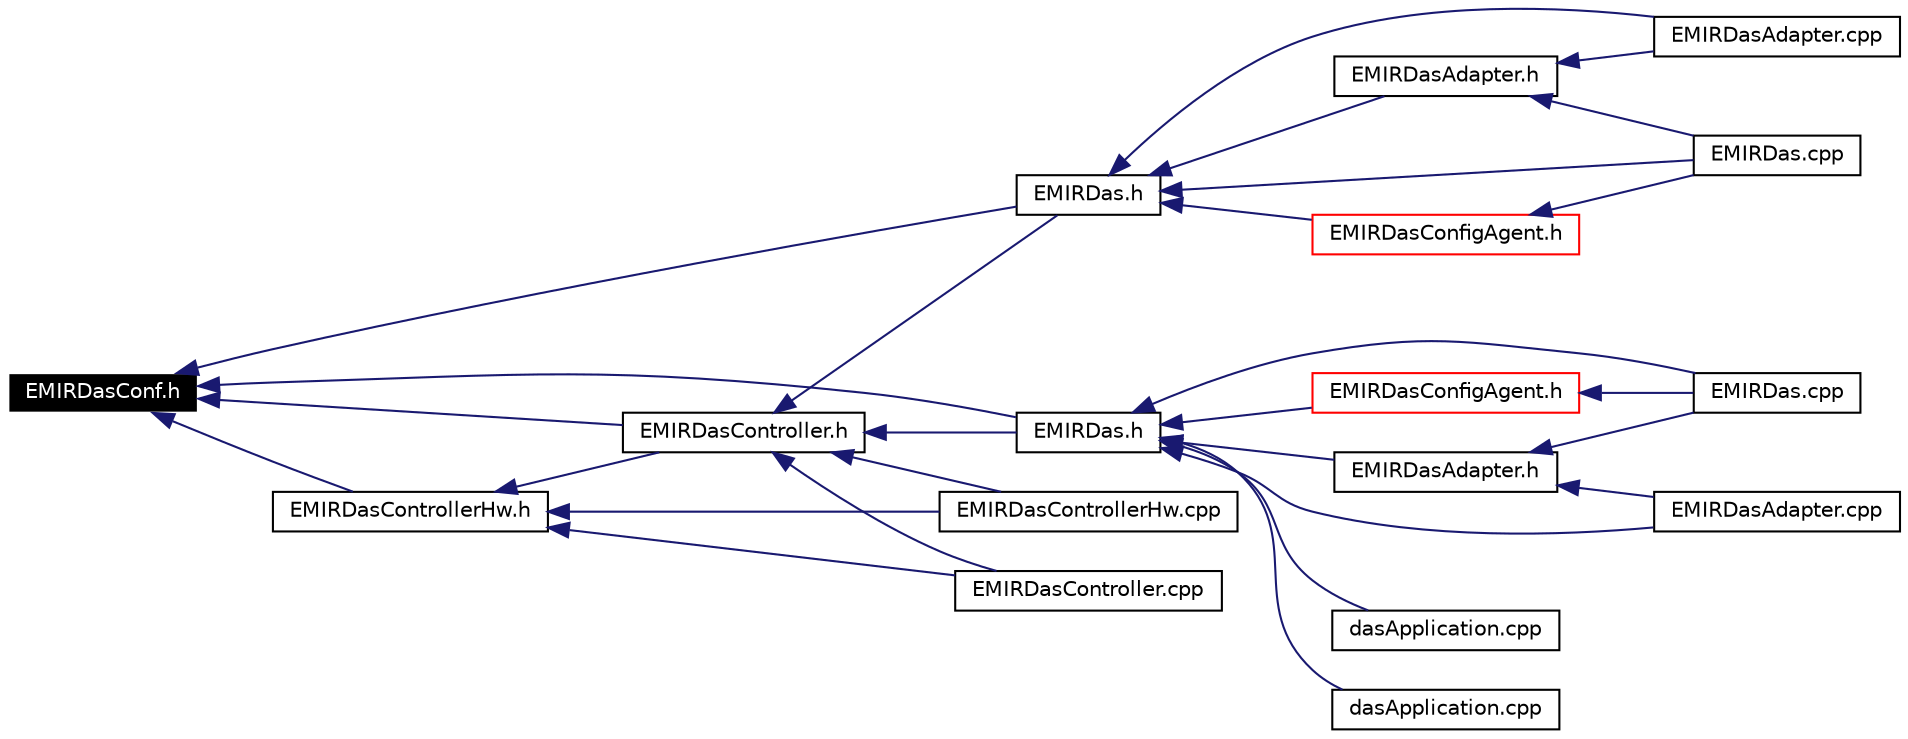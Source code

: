 digraph G
{
  edge [fontname="Helvetica",fontsize=10,labelfontname="Helvetica",labelfontsize=10];
  node [fontname="Helvetica",fontsize=10,shape=record];
  rankdir=LR;
  Node1 [label="EMIRDasConf.h",height=0.2,width=0.4,color="white", fillcolor="black", style="filled" fontcolor="white"];
  Node1 -> Node2 [dir=back,color="midnightblue",fontsize=10,style="solid",fontname="Helvetica"];
  Node2 [label="EMIRDas.h",height=0.2,width=0.4,color="black", fillcolor="white", style="filled",URL="$EMIRDas_8h.html"];
  Node2 -> Node3 [dir=back,color="midnightblue",fontsize=10,style="solid",fontname="Helvetica"];
  Node3 [label="EMIRDas.cpp",height=0.2,width=0.4,color="black", fillcolor="white", style="filled",URL="$EMIRDas_8cpp.html"];
  Node2 -> Node4 [dir=back,color="midnightblue",fontsize=10,style="solid",fontname="Helvetica"];
  Node4 [label="EMIRDasAdapter.h",height=0.2,width=0.4,color="black", fillcolor="white", style="filled",URL="$EMIRDasAdapter_8h.html"];
  Node4 -> Node3 [dir=back,color="midnightblue",fontsize=10,style="solid",fontname="Helvetica"];
  Node4 -> Node5 [dir=back,color="midnightblue",fontsize=10,style="solid",fontname="Helvetica"];
  Node5 [label="EMIRDasAdapter.cpp",height=0.2,width=0.4,color="black", fillcolor="white", style="filled",URL="$EMIRDasAdapter_8cpp.html"];
  Node2 -> Node6 [dir=back,color="midnightblue",fontsize=10,style="solid",fontname="Helvetica"];
  Node6 [label="EMIRDasConfigAgent.h",height=0.2,width=0.4,color="red", fillcolor="white", style="filled",URL="$EMIRDasConfigAgent_8h.html"];
  Node6 -> Node3 [dir=back,color="midnightblue",fontsize=10,style="solid",fontname="Helvetica"];
  Node2 -> Node5 [dir=back,color="midnightblue",fontsize=10,style="solid",fontname="Helvetica"];
  Node1 -> Node7 [dir=back,color="midnightblue",fontsize=10,style="solid",fontname="Helvetica"];
  Node7 [label="EMIRDas.h",height=0.2,width=0.4,color="black", fillcolor="white", style="filled",URL="$old_2EMIRDas_8h.html"];
  Node7 -> Node8 [dir=back,color="midnightblue",fontsize=10,style="solid",fontname="Helvetica"];
  Node8 [label="EMIRDas.cpp",height=0.2,width=0.4,color="black", fillcolor="white", style="filled",URL="$old_2EMIRDas_8cpp.html"];
  Node7 -> Node9 [dir=back,color="midnightblue",fontsize=10,style="solid",fontname="Helvetica"];
  Node9 [label="EMIRDasAdapter.h",height=0.2,width=0.4,color="black", fillcolor="white", style="filled",URL="$old_2EMIRDasAdapter_8h.html"];
  Node9 -> Node8 [dir=back,color="midnightblue",fontsize=10,style="solid",fontname="Helvetica"];
  Node9 -> Node10 [dir=back,color="midnightblue",fontsize=10,style="solid",fontname="Helvetica"];
  Node10 [label="EMIRDasAdapter.cpp",height=0.2,width=0.4,color="black", fillcolor="white", style="filled",URL="$old_2EMIRDasAdapter_8cpp.html"];
  Node7 -> Node11 [dir=back,color="midnightblue",fontsize=10,style="solid",fontname="Helvetica"];
  Node11 [label="EMIRDasConfigAgent.h",height=0.2,width=0.4,color="red", fillcolor="white", style="filled",URL="$old_2EMIRDasConfigAgent_8h.html"];
  Node11 -> Node8 [dir=back,color="midnightblue",fontsize=10,style="solid",fontname="Helvetica"];
  Node7 -> Node10 [dir=back,color="midnightblue",fontsize=10,style="solid",fontname="Helvetica"];
  Node7 -> Node12 [dir=back,color="midnightblue",fontsize=10,style="solid",fontname="Helvetica"];
  Node12 [label="dasApplication.cpp",height=0.2,width=0.4,color="black", fillcolor="white", style="filled",URL="$examples_2runEMIRDas_8p_8old_2dasApplication_8cpp.html"];
  Node7 -> Node13 [dir=back,color="midnightblue",fontsize=10,style="solid",fontname="Helvetica"];
  Node13 [label="dasApplication.cpp",height=0.2,width=0.4,color="black", fillcolor="white", style="filled",URL="$runEMIRDas_8p_2dasApplication_8cpp.html"];
  Node1 -> Node14 [dir=back,color="midnightblue",fontsize=10,style="solid",fontname="Helvetica"];
  Node14 [label="EMIRDasControllerHw.h",height=0.2,width=0.4,color="black", fillcolor="white", style="filled",URL="$EMIRDasControllerHw_8h.html"];
  Node14 -> Node15 [dir=back,color="midnightblue",fontsize=10,style="solid",fontname="Helvetica"];
  Node15 [label="EMIRDasController.cpp",height=0.2,width=0.4,color="black", fillcolor="white", style="filled",URL="$EMIRDasController_8cpp.html"];
  Node14 -> Node16 [dir=back,color="midnightblue",fontsize=10,style="solid",fontname="Helvetica"];
  Node16 [label="EMIRDasController.h",height=0.2,width=0.4,color="black", fillcolor="white", style="filled",URL="$EMIRDasController_8h.html"];
  Node16 -> Node2 [dir=back,color="midnightblue",fontsize=10,style="solid",fontname="Helvetica"];
  Node16 -> Node7 [dir=back,color="midnightblue",fontsize=10,style="solid",fontname="Helvetica"];
  Node16 -> Node15 [dir=back,color="midnightblue",fontsize=10,style="solid",fontname="Helvetica"];
  Node16 -> Node17 [dir=back,color="midnightblue",fontsize=10,style="solid",fontname="Helvetica"];
  Node17 [label="EMIRDasControllerHw.cpp",height=0.2,width=0.4,color="black", fillcolor="white", style="filled",URL="$EMIRDasControllerHw_8cpp.html"];
  Node14 -> Node17 [dir=back,color="midnightblue",fontsize=10,style="solid",fontname="Helvetica"];
  Node1 -> Node16 [dir=back,color="midnightblue",fontsize=10,style="solid",fontname="Helvetica"];
}
